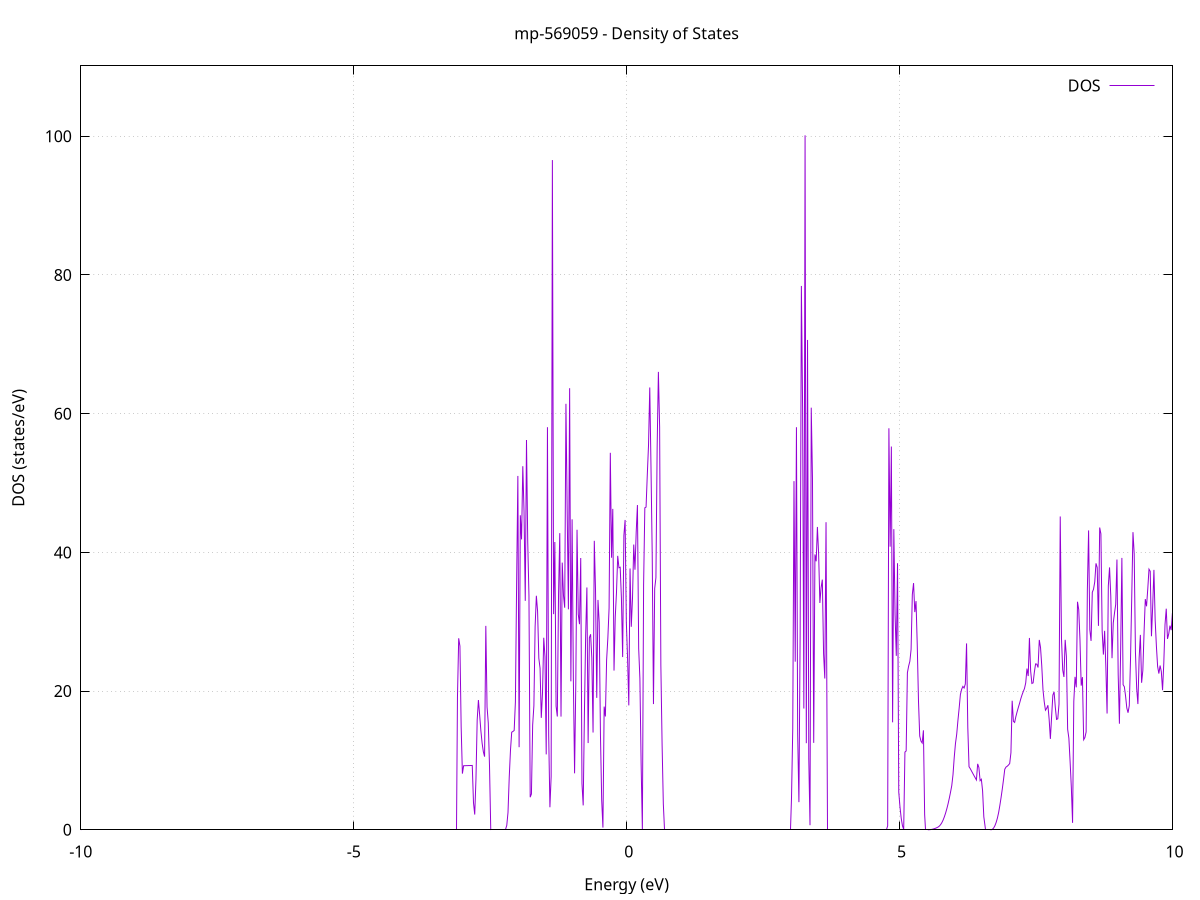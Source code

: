 set title 'mp-569059 - Density of States'
set xlabel 'Energy (eV)'
set ylabel 'DOS (states/eV)'
set grid
set xrange [-10:10]
set yrange [0:110.151]
set xzeroaxis lt -1
set terminal png size 800,600
set output 'mp-569059_dos_gnuplot.png'
plot '-' using 1:2 with lines title 'DOS'
-32.230900 0.000000
-32.208300 0.000000
-32.185700 0.000000
-32.163200 0.000000
-32.140600 0.000000
-32.118000 0.000000
-32.095400 0.000000
-32.072800 0.000000
-32.050300 0.000000
-32.027700 0.000000
-32.005100 0.000000
-31.982500 0.000000
-31.959900 0.000000
-31.937300 0.000000
-31.914800 0.000000
-31.892200 0.000000
-31.869600 0.000000
-31.847000 0.000000
-31.824400 0.000000
-31.801800 0.000000
-31.779300 0.000000
-31.756700 0.000000
-31.734100 0.000000
-31.711500 0.000000
-31.688900 0.000000
-31.666300 0.000000
-31.643800 0.000000
-31.621200 0.000000
-31.598600 0.000000
-31.576000 0.000000
-31.553400 0.000000
-31.530900 0.000000
-31.508300 0.000000
-31.485700 0.000000
-31.463100 0.000000
-31.440500 0.000000
-31.417900 0.000000
-31.395400 0.000000
-31.372800 0.000000
-31.350200 0.000000
-31.327600 0.000000
-31.305000 0.000000
-31.282400 0.000000
-31.259900 0.000000
-31.237300 0.000000
-31.214700 0.000000
-31.192100 0.000000
-31.169500 0.000000
-31.146900 0.000000
-31.124400 0.000000
-31.101800 0.000000
-31.079200 0.000000
-31.056600 0.000000
-31.034000 0.000000
-31.011500 0.000000
-30.988900 0.000000
-30.966300 0.000000
-30.943700 0.000000
-30.921100 0.000000
-30.898500 0.000000
-30.876000 0.000000
-30.853400 0.000000
-30.830800 0.000000
-30.808200 0.000000
-30.785600 0.000000
-30.763000 0.000000
-30.740500 0.000000
-30.717900 0.000000
-30.695300 0.000000
-30.672700 0.000000
-30.650100 0.000000
-30.627500 0.000000
-30.605000 0.000000
-30.582400 0.000000
-30.559800 0.000000
-30.537200 0.000000
-30.514600 0.000000
-30.492100 0.000000
-30.469500 0.000000
-30.446900 0.000000
-30.424300 0.000000
-30.401700 0.000000
-30.379100 0.000000
-30.356600 0.000000
-30.334000 0.000000
-30.311400 0.000000
-30.288800 0.000000
-30.266200 0.000000
-30.243600 0.000000
-30.221100 0.000000
-30.198500 0.000000
-30.175900 1044.304300
-30.153300 0.000000
-30.130700 0.000000
-30.108100 0.000000
-30.085600 0.000000
-30.063000 0.000000
-30.040400 0.000000
-30.017800 0.000000
-29.995200 0.000000
-29.972700 0.000000
-29.950100 0.000000
-29.927500 0.000000
-29.904900 0.000000
-29.882300 0.000000
-29.859700 0.000000
-29.837200 0.000000
-29.814600 0.000000
-29.792000 0.000000
-29.769400 0.000000
-29.746800 0.000000
-29.724200 0.000000
-29.701700 0.000000
-29.679100 0.000000
-29.656500 0.000000
-29.633900 0.000000
-29.611300 0.000000
-29.588800 0.000000
-29.566200 0.000000
-29.543600 0.000000
-29.521000 0.000000
-29.498400 0.000000
-29.475800 0.000000
-29.453300 0.000000
-29.430700 0.000000
-29.408100 0.000000
-29.385500 0.000000
-29.362900 0.000000
-29.340300 0.000000
-29.317800 0.000000
-29.295200 0.000000
-29.272600 0.000000
-29.250000 0.000000
-29.227400 0.000000
-29.204800 0.000000
-29.182300 0.000000
-29.159700 0.000000
-29.137100 0.000000
-29.114500 0.000000
-29.091900 0.000000
-29.069400 0.000000
-29.046800 0.000000
-29.024200 0.000000
-29.001600 0.000000
-28.979000 0.000000
-28.956400 0.000000
-28.933900 0.000000
-28.911300 0.000000
-28.888700 0.000000
-28.866100 0.000000
-28.843500 0.000000
-28.820900 0.000000
-28.798400 0.000000
-28.775800 0.000000
-28.753200 0.000000
-28.730600 0.000000
-28.708000 0.000000
-28.685400 0.000000
-28.662900 0.000000
-28.640300 0.000000
-28.617700 0.000000
-28.595100 0.000000
-28.572500 0.000000
-28.550000 0.000000
-28.527400 0.000000
-28.504800 0.000000
-28.482200 0.000000
-28.459600 0.000000
-28.437000 0.000000
-28.414500 0.000000
-28.391900 0.000000
-28.369300 0.000000
-28.346700 0.000000
-28.324100 0.000000
-28.301500 0.000000
-28.279000 0.000000
-28.256400 0.000000
-28.233800 0.000000
-28.211200 0.000000
-28.188600 0.000000
-28.166000 0.000000
-28.143500 0.000000
-28.120900 0.000000
-28.098300 0.000000
-28.075700 0.000000
-28.053100 0.000000
-28.030600 0.000000
-28.008000 0.000000
-27.985400 0.000000
-27.962800 0.000000
-27.940200 0.000000
-27.917600 0.000000
-27.895100 0.000000
-27.872500 0.000000
-27.849900 0.000000
-27.827300 0.000000
-27.804700 0.000000
-27.782100 0.000000
-27.759600 0.000000
-27.737000 0.000000
-27.714400 0.000000
-27.691800 0.000000
-27.669200 0.000000
-27.646600 0.000000
-27.624100 0.000000
-27.601500 0.000000
-27.578900 0.000000
-27.556300 0.000000
-27.533700 0.000000
-27.511200 0.000000
-27.488600 0.000000
-27.466000 0.000000
-27.443400 0.000000
-27.420800 0.000000
-27.398200 0.000000
-27.375700 0.000000
-27.353100 0.000000
-27.330500 0.000000
-27.307900 0.000000
-27.285300 0.000000
-27.262700 0.000000
-27.240200 0.000000
-27.217600 0.000000
-27.195000 0.000000
-27.172400 0.000000
-27.149800 0.000000
-27.127200 0.000000
-27.104700 0.000000
-27.082100 0.000000
-27.059500 0.000000
-27.036900 0.000000
-27.014300 0.000000
-26.991800 0.000000
-26.969200 0.000000
-26.946600 0.000000
-26.924000 0.000000
-26.901400 0.000000
-26.878800 0.000000
-26.856300 0.000000
-26.833700 0.000000
-26.811100 0.000000
-26.788500 0.000000
-26.765900 0.000000
-26.743300 0.000000
-26.720800 0.000000
-26.698200 0.000000
-26.675600 0.000000
-26.653000 0.000000
-26.630400 0.000000
-26.607800 0.000000
-26.585300 0.000000
-26.562700 0.000000
-26.540100 0.000000
-26.517500 0.000000
-26.494900 0.000000
-26.472400 0.000000
-26.449800 0.000000
-26.427200 0.000000
-26.404600 0.000000
-26.382000 0.000000
-26.359400 0.000000
-26.336900 0.000000
-26.314300 0.000000
-26.291700 0.000000
-26.269100 0.000000
-26.246500 0.000000
-26.223900 0.000000
-26.201400 0.000000
-26.178800 0.000000
-26.156200 0.000000
-26.133600 0.000000
-26.111000 0.000000
-26.088400 0.000000
-26.065900 0.000000
-26.043300 0.000000
-26.020700 0.000000
-25.998100 0.000000
-25.975500 0.000000
-25.953000 0.000000
-25.930400 0.000000
-25.907800 0.000000
-25.885200 0.000000
-25.862600 0.000000
-25.840000 0.000000
-25.817500 0.000000
-25.794900 0.000000
-25.772300 0.000000
-25.749700 0.000000
-25.727100 0.000000
-25.704500 0.000000
-25.682000 0.000000
-25.659400 0.000000
-25.636800 0.000000
-25.614200 0.000000
-25.591600 0.000000
-25.569100 0.000000
-25.546500 0.000000
-25.523900 0.000000
-25.501300 0.000000
-25.478700 0.000000
-25.456100 0.000000
-25.433600 0.000000
-25.411000 0.000000
-25.388400 0.000000
-25.365800 0.000000
-25.343200 0.000000
-25.320600 0.000000
-25.298100 0.000000
-25.275500 0.000000
-25.252900 0.000000
-25.230300 0.000000
-25.207700 0.000000
-25.185100 0.000000
-25.162600 0.000000
-25.140000 0.000000
-25.117400 0.000000
-25.094800 0.000000
-25.072200 0.000000
-25.049700 0.000000
-25.027100 0.000000
-25.004500 0.000000
-24.981900 0.000000
-24.959300 0.000000
-24.936700 0.000000
-24.914200 0.000000
-24.891600 0.000000
-24.869000 0.000000
-24.846400 0.000000
-24.823800 0.000000
-24.801200 0.000000
-24.778700 0.000000
-24.756100 0.000000
-24.733500 0.000000
-24.710900 0.000000
-24.688300 0.000000
-24.665700 0.000000
-24.643200 0.000000
-24.620600 0.000000
-24.598000 0.000000
-24.575400 0.000000
-24.552800 0.000000
-24.530300 0.000000
-24.507700 0.000000
-24.485100 0.000000
-24.462500 0.000000
-24.439900 0.000000
-24.417300 0.000000
-24.394800 0.000000
-24.372200 0.000000
-24.349600 0.000000
-24.327000 0.000000
-24.304400 0.000000
-24.281800 0.000000
-24.259300 0.000000
-24.236700 0.000000
-24.214100 0.000000
-24.191500 0.000000
-24.168900 0.000000
-24.146300 0.000000
-24.123800 0.000000
-24.101200 0.000000
-24.078600 0.000000
-24.056000 0.000000
-24.033400 0.000000
-24.010900 0.000000
-23.988300 0.000000
-23.965700 0.000000
-23.943100 0.000000
-23.920500 0.000000
-23.897900 0.000000
-23.875400 0.000000
-23.852800 0.000000
-23.830200 0.000000
-23.807600 0.000000
-23.785000 0.000000
-23.762400 0.000000
-23.739900 0.000000
-23.717300 0.000000
-23.694700 0.000000
-23.672100 0.000000
-23.649500 0.000000
-23.626900 0.000000
-23.604400 0.000000
-23.581800 0.000000
-23.559200 0.000000
-23.536600 0.000000
-23.514000 0.000000
-23.491500 0.000000
-23.468900 0.000000
-23.446300 0.000000
-23.423700 0.000000
-23.401100 0.000000
-23.378500 0.000000
-23.356000 0.000000
-23.333400 0.000000
-23.310800 0.000000
-23.288200 0.000000
-23.265600 0.000000
-23.243000 0.000000
-23.220500 0.000000
-23.197900 0.000000
-23.175300 0.000000
-23.152700 0.000000
-23.130100 0.000000
-23.107500 0.000000
-23.085000 0.000000
-23.062400 0.000000
-23.039800 0.000000
-23.017200 0.000000
-22.994600 0.000000
-22.972100 0.000000
-22.949500 0.000000
-22.926900 0.000000
-22.904300 0.000000
-22.881700 0.000000
-22.859100 0.000000
-22.836600 0.000000
-22.814000 0.000000
-22.791400 0.000000
-22.768800 0.000000
-22.746200 0.000000
-22.723600 0.000000
-22.701100 0.000000
-22.678500 0.000000
-22.655900 0.000000
-22.633300 0.000000
-22.610700 0.000000
-22.588100 0.000000
-22.565600 0.000000
-22.543000 0.000000
-22.520400 0.000000
-22.497800 0.000000
-22.475200 0.000000
-22.452700 0.000000
-22.430100 0.000000
-22.407500 0.000000
-22.384900 0.000000
-22.362300 0.000000
-22.339700 0.000000
-22.317200 0.000000
-22.294600 0.000000
-22.272000 0.000000
-22.249400 0.000000
-22.226800 0.000000
-22.204200 0.000000
-22.181700 0.000000
-22.159100 0.000000
-22.136500 0.000000
-22.113900 0.000000
-22.091300 0.000000
-22.068700 0.000000
-22.046200 0.000000
-22.023600 0.000000
-22.001000 0.000000
-21.978400 0.000000
-21.955800 0.000000
-21.933300 0.000000
-21.910700 0.000000
-21.888100 0.000000
-21.865500 0.000000
-21.842900 0.000000
-21.820300 0.000000
-21.797800 0.000000
-21.775200 0.000000
-21.752600 0.000000
-21.730000 0.000000
-21.707400 0.000000
-21.684800 0.000000
-21.662300 0.000000
-21.639700 0.000000
-21.617100 0.000000
-21.594500 0.000000
-21.571900 0.000000
-21.549300 0.000000
-21.526800 0.000000
-21.504200 0.000000
-21.481600 0.000000
-21.459000 0.000000
-21.436400 0.000000
-21.413900 0.000000
-21.391300 0.000000
-21.368700 0.000000
-21.346100 0.000000
-21.323500 0.000000
-21.300900 0.000000
-21.278400 0.000000
-21.255800 0.000000
-21.233200 0.000000
-21.210600 0.000000
-21.188000 0.000000
-21.165400 0.000000
-21.142900 0.000000
-21.120300 0.000000
-21.097700 0.000000
-21.075100 0.000000
-21.052500 0.000000
-21.030000 0.000000
-21.007400 0.000000
-20.984800 0.000000
-20.962200 0.000000
-20.939600 0.000000
-20.917000 0.000000
-20.894500 0.000000
-20.871900 0.000000
-20.849300 0.000000
-20.826700 0.000000
-20.804100 0.000000
-20.781500 0.000000
-20.759000 0.000000
-20.736400 0.000000
-20.713800 0.000000
-20.691200 0.000000
-20.668600 0.000000
-20.646000 0.000000
-20.623500 0.000000
-20.600900 0.000000
-20.578300 0.000000
-20.555700 0.000000
-20.533100 0.000000
-20.510600 0.000000
-20.488000 0.000000
-20.465400 0.000000
-20.442800 0.000000
-20.420200 0.000000
-20.397600 0.000000
-20.375100 0.000000
-20.352500 0.000000
-20.329900 0.000000
-20.307300 0.000000
-20.284700 0.000000
-20.262100 0.000000
-20.239600 0.000000
-20.217000 0.000000
-20.194400 0.000000
-20.171800 0.000000
-20.149200 0.000000
-20.126600 0.000000
-20.104100 0.000000
-20.081500 0.000000
-20.058900 0.000000
-20.036300 0.000000
-20.013700 0.000000
-19.991200 0.000000
-19.968600 0.000000
-19.946000 0.000000
-19.923400 0.000000
-19.900800 0.000000
-19.878200 0.000000
-19.855700 0.000000
-19.833100 0.000000
-19.810500 0.000000
-19.787900 0.000000
-19.765300 0.000000
-19.742700 0.000000
-19.720200 0.000000
-19.697600 0.000000
-19.675000 0.000000
-19.652400 0.000000
-19.629800 0.000000
-19.607200 0.000000
-19.584700 0.000000
-19.562100 0.000000
-19.539500 0.000000
-19.516900 0.000000
-19.494300 0.000000
-19.471800 0.000000
-19.449200 0.000000
-19.426600 0.000000
-19.404000 0.000000
-19.381400 0.000000
-19.358800 0.000000
-19.336300 0.000000
-19.313700 0.000000
-19.291100 0.000000
-19.268500 0.000000
-19.245900 0.000000
-19.223300 0.000000
-19.200800 0.000000
-19.178200 0.000000
-19.155600 0.000000
-19.133000 0.000000
-19.110400 0.000000
-19.087800 0.000000
-19.065300 0.000000
-19.042700 0.000000
-19.020100 0.000000
-18.997500 0.000000
-18.974900 0.000000
-18.952400 0.000000
-18.929800 0.000000
-18.907200 0.000000
-18.884600 0.000000
-18.862000 0.000000
-18.839400 0.000000
-18.816900 0.000000
-18.794300 0.000000
-18.771700 0.000000
-18.749100 0.000000
-18.726500 0.000000
-18.703900 0.000000
-18.681400 0.000000
-18.658800 0.000000
-18.636200 0.000000
-18.613600 0.000000
-18.591000 0.000000
-18.568400 0.000000
-18.545900 0.000000
-18.523300 0.000000
-18.500700 0.000000
-18.478100 0.000000
-18.455500 0.000000
-18.433000 0.000000
-18.410400 0.000000
-18.387800 0.000000
-18.365200 0.000000
-18.342600 0.000000
-18.320000 0.000000
-18.297500 0.000000
-18.274900 0.000000
-18.252300 0.000000
-18.229700 0.000000
-18.207100 0.000000
-18.184500 0.000000
-18.162000 0.000000
-18.139400 0.000000
-18.116800 0.000000
-18.094200 0.000000
-18.071600 0.000000
-18.049000 0.000000
-18.026500 0.000000
-18.003900 0.000000
-17.981300 0.000000
-17.958700 0.000000
-17.936100 0.000000
-17.913600 0.000000
-17.891000 0.000000
-17.868400 0.000000
-17.845800 0.000000
-17.823200 0.000000
-17.800600 0.000000
-17.778100 0.000000
-17.755500 0.000000
-17.732900 0.000000
-17.710300 0.000000
-17.687700 0.000000
-17.665100 0.000000
-17.642600 0.000000
-17.620000 0.000000
-17.597400 0.000000
-17.574800 0.000000
-17.552200 0.000000
-17.529600 0.000000
-17.507100 0.000000
-17.484500 0.000000
-17.461900 0.000000
-17.439300 0.000000
-17.416700 0.000000
-17.394200 0.000000
-17.371600 0.000000
-17.349000 0.000000
-17.326400 0.000000
-17.303800 0.000000
-17.281200 0.000000
-17.258700 0.000000
-17.236100 0.000000
-17.213500 0.000000
-17.190900 0.000000
-17.168300 0.000000
-17.145700 0.000000
-17.123200 0.000000
-17.100600 0.000000
-17.078000 0.000000
-17.055400 0.000000
-17.032800 0.000000
-17.010300 0.000000
-16.987700 0.000000
-16.965100 0.000000
-16.942500 0.000000
-16.919900 0.000000
-16.897300 0.000000
-16.874800 0.000000
-16.852200 0.000000
-16.829600 0.000000
-16.807000 0.000000
-16.784400 0.000000
-16.761800 0.000000
-16.739300 0.000000
-16.716700 0.000000
-16.694100 0.000000
-16.671500 0.000000
-16.648900 0.000000
-16.626300 0.000000
-16.603800 0.000000
-16.581200 0.000000
-16.558600 0.000000
-16.536000 0.000000
-16.513400 0.000000
-16.490900 0.000000
-16.468300 0.000000
-16.445700 0.000000
-16.423100 0.000000
-16.400500 0.000000
-16.377900 0.000000
-16.355400 0.000000
-16.332800 0.000000
-16.310200 0.000000
-16.287600 0.000000
-16.265000 0.000000
-16.242400 0.000000
-16.219900 0.000000
-16.197300 0.000000
-16.174700 0.000000
-16.152100 0.000000
-16.129500 0.000000
-16.106900 0.000000
-16.084400 0.000000
-16.061800 0.000000
-16.039200 0.000000
-16.016600 0.000000
-15.994000 0.000000
-15.971500 0.000000
-15.948900 0.000000
-15.926300 0.000000
-15.903700 0.000000
-15.881100 0.000000
-15.858500 0.000000
-15.836000 0.000000
-15.813400 0.000000
-15.790800 0.000000
-15.768200 0.000000
-15.745600 0.000000
-15.723000 0.000000
-15.700500 0.000000
-15.677900 0.000000
-15.655300 0.000000
-15.632700 0.000000
-15.610100 0.000000
-15.587500 0.000000
-15.565000 0.000000
-15.542400 0.000000
-15.519800 0.000000
-15.497200 0.000000
-15.474600 0.000000
-15.452100 0.000000
-15.429500 0.000000
-15.406900 0.000000
-15.384300 0.000000
-15.361700 0.000000
-15.339100 0.000000
-15.316600 0.000000
-15.294000 0.000000
-15.271400 0.000000
-15.248800 0.000000
-15.226200 0.000000
-15.203600 0.000000
-15.181100 0.000000
-15.158500 0.000000
-15.135900 0.000000
-15.113300 0.000000
-15.090700 0.000000
-15.068100 0.000000
-15.045600 0.000000
-15.023000 0.000000
-15.000400 0.000000
-14.977800 0.000000
-14.955200 0.000000
-14.932700 0.000000
-14.910100 0.000000
-14.887500 0.000000
-14.864900 0.000000
-14.842300 0.000000
-14.819700 0.000000
-14.797200 0.000000
-14.774600 0.000000
-14.752000 0.000000
-14.729400 0.000000
-14.706800 0.000000
-14.684200 0.000000
-14.661700 0.000000
-14.639100 0.000000
-14.616500 0.000000
-14.593900 0.000000
-14.571300 0.000000
-14.548700 0.000000
-14.526200 0.000000
-14.503600 0.000000
-14.481000 0.000000
-14.458400 0.000000
-14.435800 0.000000
-14.413300 0.000000
-14.390700 0.000000
-14.368100 0.000000
-14.345500 0.000000
-14.322900 0.000000
-14.300300 0.000000
-14.277800 0.000000
-14.255200 0.000000
-14.232600 0.000000
-14.210000 0.000000
-14.187400 0.000000
-14.164800 0.000000
-14.142300 0.000000
-14.119700 0.000000
-14.097100 0.000000
-14.074500 0.000000
-14.051900 0.000000
-14.029300 0.000000
-14.006800 0.000000
-13.984200 0.000000
-13.961600 0.000000
-13.939000 0.000000
-13.916400 0.000000
-13.893900 0.000000
-13.871300 0.000000
-13.848700 0.000000
-13.826100 0.000000
-13.803500 0.000000
-13.780900 0.000000
-13.758400 0.000000
-13.735800 0.000000
-13.713200 0.000000
-13.690600 0.000000
-13.668000 0.000000
-13.645400 0.000000
-13.622900 0.000000
-13.600300 0.000000
-13.577700 0.000000
-13.555100 0.000000
-13.532500 0.000000
-13.509900 0.000000
-13.487400 0.000000
-13.464800 0.000000
-13.442200 0.000000
-13.419600 0.000000
-13.397000 0.000000
-13.374500 0.000000
-13.351900 0.000000
-13.329300 0.000000
-13.306700 0.000000
-13.284100 0.000000
-13.261500 0.000000
-13.239000 0.000000
-13.216400 0.000000
-13.193800 0.000000
-13.171200 0.000000
-13.148600 0.000000
-13.126000 0.000000
-13.103500 0.000000
-13.080900 0.000000
-13.058300 0.000000
-13.035700 0.000000
-13.013100 0.000000
-12.990500 0.000000
-12.968000 0.000000
-12.945400 0.000000
-12.922800 0.000000
-12.900200 0.000000
-12.877600 0.000000
-12.855100 0.000000
-12.832500 0.000000
-12.809900 0.000000
-12.787300 0.000000
-12.764700 0.000000
-12.742100 0.000000
-12.719600 0.000000
-12.697000 0.000000
-12.674400 0.000000
-12.651800 0.000000
-12.629200 0.000000
-12.606600 0.000000
-12.584100 0.000000
-12.561500 0.000000
-12.538900 0.000000
-12.516300 0.000000
-12.493700 0.000000
-12.471200 0.000000
-12.448600 0.000000
-12.426000 0.000000
-12.403400 0.000000
-12.380800 0.000000
-12.358200 0.000000
-12.335700 0.000000
-12.313100 0.000000
-12.290500 0.000000
-12.267900 0.000000
-12.245300 0.000000
-12.222700 0.000000
-12.200200 0.000000
-12.177600 0.000000
-12.155000 0.000000
-12.132400 0.000000
-12.109800 0.000000
-12.087200 0.000000
-12.064700 0.000000
-12.042100 0.000000
-12.019500 0.000000
-11.996900 0.000000
-11.974300 0.000000
-11.951800 0.000000
-11.929200 0.000000
-11.906600 0.000000
-11.884000 0.000000
-11.861400 0.000000
-11.838800 0.000000
-11.816300 0.000000
-11.793700 0.000000
-11.771100 0.000000
-11.748500 0.000000
-11.725900 0.000000
-11.703300 0.000000
-11.680800 0.000000
-11.658200 0.000000
-11.635600 0.000000
-11.613000 0.000000
-11.590400 0.000000
-11.567800 0.000000
-11.545300 0.000000
-11.522700 0.000000
-11.500100 0.000000
-11.477500 0.000000
-11.454900 0.000000
-11.432400 0.000000
-11.409800 0.000000
-11.387200 1.164900
-11.364600 17.281200
-11.342000 26.460300
-11.319400 26.621600
-11.296900 16.387000
-11.274300 8.038400
-11.251700 10.766800
-11.229100 10.768600
-11.206500 10.771500
-11.183900 10.775600
-11.161400 10.780800
-11.138800 10.787200
-11.116200 10.794700
-11.093600 7.046200
-11.071000 0.000000
-11.048400 10.043500
-11.025900 10.041300
-11.003300 10.039100
-10.980700 10.036900
-10.958100 10.034900
-10.935500 10.032900
-10.913000 10.031000
-10.890400 10.029200
-10.867800 11.419900
-10.845200 24.295100
-10.822600 24.369500
-10.800000 24.469300
-10.777500 109.043100
-10.754900 102.182900
-10.732300 111.201900
-10.709700 0.000000
-10.687100 0.000000
-10.664500 0.000000
-10.642000 0.000000
-10.619400 0.000000
-10.596800 0.000000
-10.574200 0.000000
-10.551600 0.000000
-10.529000 0.000000
-10.506500 0.000000
-10.483900 0.000000
-10.461300 70.340000
-10.438700 45.124100
-10.416100 81.873600
-10.393600 87.873200
-10.371000 230.178700
-10.348400 0.000000
-10.325800 48.783300
-10.303200 120.230300
-10.280600 174.545800
-10.258100 46.446600
-10.235500 0.000000
-10.212900 0.000000
-10.190300 0.000000
-10.167700 0.000000
-10.145100 0.000000
-10.122600 0.000000
-10.100000 0.000000
-10.077400 0.000000
-10.054800 0.000000
-10.032200 0.000000
-10.009600 0.000000
-9.987100 0.000000
-9.964500 0.000000
-9.941900 0.000000
-9.919300 0.000000
-9.896700 0.000000
-9.874200 0.000000
-9.851600 0.000000
-9.829000 0.000000
-9.806400 0.000000
-9.783800 0.000000
-9.761200 0.000000
-9.738700 0.000000
-9.716100 0.000000
-9.693500 0.000000
-9.670900 0.000000
-9.648300 0.000000
-9.625700 0.000000
-9.603200 0.000000
-9.580600 0.000000
-9.558000 0.000000
-9.535400 0.000000
-9.512800 0.000000
-9.490200 0.000000
-9.467700 0.000000
-9.445100 0.000000
-9.422500 0.000000
-9.399900 0.000000
-9.377300 0.000000
-9.354800 0.000000
-9.332200 0.000000
-9.309600 0.000000
-9.287000 0.000000
-9.264400 0.000000
-9.241800 0.000000
-9.219300 0.000000
-9.196700 0.000000
-9.174100 0.000000
-9.151500 0.000000
-9.128900 0.000000
-9.106300 0.000000
-9.083800 0.000000
-9.061200 0.000000
-9.038600 0.000000
-9.016000 0.000000
-8.993400 0.000000
-8.970800 0.000000
-8.948300 0.000000
-8.925700 0.000000
-8.903100 0.000000
-8.880500 0.000000
-8.857900 0.000000
-8.835400 0.000000
-8.812800 0.000000
-8.790200 0.000000
-8.767600 0.000000
-8.745000 0.000000
-8.722400 0.000000
-8.699900 0.000000
-8.677300 0.000000
-8.654700 0.000000
-8.632100 0.000000
-8.609500 0.000000
-8.586900 0.000000
-8.564400 0.000000
-8.541800 0.000000
-8.519200 0.000000
-8.496600 0.000000
-8.474000 0.000000
-8.451500 0.000000
-8.428900 0.000000
-8.406300 0.000000
-8.383700 0.000000
-8.361100 0.000000
-8.338500 0.000000
-8.316000 0.000000
-8.293400 0.000000
-8.270800 0.000000
-8.248200 0.000000
-8.225600 0.000000
-8.203000 0.000000
-8.180500 0.000000
-8.157900 0.000000
-8.135300 0.000000
-8.112700 0.000000
-8.090100 0.000000
-8.067500 0.000000
-8.045000 0.000000
-8.022400 0.000000
-7.999800 0.000000
-7.977200 0.000000
-7.954600 0.000000
-7.932100 0.000000
-7.909500 0.000000
-7.886900 0.000000
-7.864300 0.000000
-7.841700 0.000000
-7.819100 0.000000
-7.796600 0.000000
-7.774000 0.000000
-7.751400 0.000000
-7.728800 0.000000
-7.706200 0.000000
-7.683600 0.000000
-7.661100 0.000000
-7.638500 0.000000
-7.615900 0.000000
-7.593300 0.000000
-7.570700 0.000000
-7.548100 0.000000
-7.525600 0.000000
-7.503000 0.000000
-7.480400 0.000000
-7.457800 0.000000
-7.435200 0.000000
-7.412700 0.000000
-7.390100 0.000000
-7.367500 0.000000
-7.344900 0.000000
-7.322300 0.000000
-7.299700 0.000000
-7.277200 0.000000
-7.254600 0.000000
-7.232000 0.000000
-7.209400 0.000000
-7.186800 0.000000
-7.164200 0.000000
-7.141700 0.000000
-7.119100 0.000000
-7.096500 0.000000
-7.073900 0.000000
-7.051300 0.000000
-7.028700 0.000000
-7.006200 0.000000
-6.983600 0.000000
-6.961000 0.000000
-6.938400 0.000000
-6.915800 0.000000
-6.893300 0.000000
-6.870700 0.000000
-6.848100 0.000000
-6.825500 0.000000
-6.802900 0.000000
-6.780300 0.000000
-6.757800 0.000000
-6.735200 0.000000
-6.712600 0.000000
-6.690000 0.000000
-6.667400 0.000000
-6.644800 0.000000
-6.622300 0.000000
-6.599700 0.000000
-6.577100 0.000000
-6.554500 0.000000
-6.531900 0.000000
-6.509300 0.000000
-6.486800 0.000000
-6.464200 0.000000
-6.441600 0.000000
-6.419000 0.000000
-6.396400 0.000000
-6.373900 0.000000
-6.351300 0.000000
-6.328700 0.000000
-6.306100 0.000000
-6.283500 0.000000
-6.260900 0.000000
-6.238400 0.000000
-6.215800 0.000000
-6.193200 0.000000
-6.170600 0.000000
-6.148000 0.000000
-6.125400 0.000000
-6.102900 0.000000
-6.080300 0.000000
-6.057700 0.000000
-6.035100 0.000000
-6.012500 0.000000
-5.989900 0.000000
-5.967400 0.000000
-5.944800 0.000000
-5.922200 0.000000
-5.899600 0.000000
-5.877000 0.000000
-5.854500 0.000000
-5.831900 0.000000
-5.809300 0.000000
-5.786700 0.000000
-5.764100 0.000000
-5.741500 0.000000
-5.719000 0.000000
-5.696400 0.000000
-5.673800 0.000000
-5.651200 0.000000
-5.628600 0.000000
-5.606000 0.000000
-5.583500 0.000000
-5.560900 0.000000
-5.538300 0.000000
-5.515700 0.000000
-5.493100 0.000000
-5.470500 0.000000
-5.448000 0.000000
-5.425400 0.000000
-5.402800 0.000000
-5.380200 0.000000
-5.357600 0.000000
-5.335100 0.000000
-5.312500 0.000000
-5.289900 0.000000
-5.267300 0.000000
-5.244700 0.000000
-5.222100 0.000000
-5.199600 0.000000
-5.177000 0.000000
-5.154400 0.000000
-5.131800 0.000000
-5.109200 0.000000
-5.086600 0.000000
-5.064100 0.000000
-5.041500 0.000000
-5.018900 0.000000
-4.996300 0.000000
-4.973700 0.000000
-4.951100 0.000000
-4.928600 0.000000
-4.906000 0.000000
-4.883400 0.000000
-4.860800 0.000000
-4.838200 0.000000
-4.815700 0.000000
-4.793100 0.000000
-4.770500 0.000000
-4.747900 0.000000
-4.725300 0.000000
-4.702700 0.000000
-4.680200 0.000000
-4.657600 0.000000
-4.635000 0.000000
-4.612400 0.000000
-4.589800 0.000000
-4.567200 0.000000
-4.544700 0.000000
-4.522100 0.000000
-4.499500 0.000000
-4.476900 0.000000
-4.454300 0.000000
-4.431700 0.000000
-4.409200 0.000000
-4.386600 0.000000
-4.364000 0.000000
-4.341400 0.000000
-4.318800 0.000000
-4.296300 0.000000
-4.273700 0.000000
-4.251100 0.000000
-4.228500 0.000000
-4.205900 0.000000
-4.183300 0.000000
-4.160800 0.000000
-4.138200 0.000000
-4.115600 0.000000
-4.093000 0.000000
-4.070400 0.000000
-4.047800 0.000000
-4.025300 0.000000
-4.002700 0.000000
-3.980100 0.000000
-3.957500 0.000000
-3.934900 0.000000
-3.912400 0.000000
-3.889800 0.000000
-3.867200 0.000000
-3.844600 0.000000
-3.822000 0.000000
-3.799400 0.000000
-3.776900 0.000000
-3.754300 0.000000
-3.731700 0.000000
-3.709100 0.000000
-3.686500 0.000000
-3.663900 0.000000
-3.641400 0.000000
-3.618800 0.000000
-3.596200 0.000000
-3.573600 0.000000
-3.551000 0.000000
-3.528400 0.000000
-3.505900 0.000000
-3.483300 0.000000
-3.460700 0.000000
-3.438100 0.000000
-3.415500 0.000000
-3.393000 0.000000
-3.370400 0.000000
-3.347800 0.000000
-3.325200 0.000000
-3.302600 0.000000
-3.280000 0.000000
-3.257500 0.000000
-3.234900 0.000000
-3.212300 0.000000
-3.189700 0.000000
-3.167100 0.000000
-3.144500 0.000000
-3.122000 0.000000
-3.099400 19.136200
-3.076800 27.613700
-3.054200 26.485200
-3.031600 14.823100
-3.009000 8.096900
-2.986500 9.234800
-2.963900 9.240100
-2.941300 9.245500
-2.918700 9.251000
-2.896100 9.256700
-2.873600 9.262400
-2.851000 9.268300
-2.828400 9.274300
-2.805800 3.904600
-2.783200 2.196600
-2.760600 7.271900
-2.738100 15.837300
-2.715500 18.707900
-2.692900 16.559000
-2.670300 14.253600
-2.647700 12.486900
-2.625100 11.250900
-2.602600 10.545700
-2.580000 29.398000
-2.557400 17.714200
-2.534800 15.394600
-2.512200 9.136200
-2.489600 0.032400
-2.467100 0.000000
-2.444500 0.000000
-2.421900 0.000000
-2.399300 0.000000
-2.376700 0.000000
-2.354200 0.000000
-2.331600 0.000000
-2.309000 0.000000
-2.286400 0.000000
-2.263800 0.000000
-2.241200 0.000000
-2.218700 0.000200
-2.196100 0.634200
-2.173500 2.497900
-2.150900 7.580700
-2.128300 11.436300
-2.105700 14.065800
-2.083200 14.180200
-2.060600 14.311200
-2.038000 18.419400
-2.015400 35.640900
-1.992800 51.023600
-1.970200 11.905700
-1.947700 45.345800
-1.925100 41.870600
-1.902500 52.427200
-1.879900 45.891400
-1.857300 33.004500
-1.834800 56.204100
-1.812200 41.515700
-1.789600 33.769000
-1.767000 4.694900
-1.744400 5.162000
-1.721800 15.108800
-1.699300 17.880700
-1.676700 29.309700
-1.654100 33.739700
-1.631500 31.493900
-1.608900 24.741900
-1.586300 23.292800
-1.563800 16.138700
-1.541200 19.813400
-1.518600 27.685200
-1.496000 24.925200
-1.473400 10.871500
-1.450800 58.053800
-1.428300 13.692600
-1.405700 3.244000
-1.383100 7.674100
-1.360500 96.571800
-1.337900 31.095100
-1.315400 41.493600
-1.292800 17.816700
-1.270200 16.333000
-1.247600 33.924600
-1.225000 42.776000
-1.202400 16.321200
-1.179900 38.527800
-1.157300 33.812100
-1.134700 32.022200
-1.112100 61.420700
-1.089500 46.051000
-1.066900 31.784100
-1.044400 63.668100
-1.021800 21.408200
-0.999200 44.759500
-0.976600 21.970700
-0.954000 8.144500
-0.931400 21.128000
-0.908900 43.265400
-0.886300 31.076900
-0.863700 29.649700
-0.841100 39.190800
-0.818500 6.668100
-0.796000 3.513600
-0.773400 16.876300
-0.750800 28.062900
-0.728200 34.940600
-0.705600 12.500900
-0.683000 27.688300
-0.660500 28.192000
-0.637900 24.780100
-0.615300 14.026800
-0.592700 41.669300
-0.570100 34.512300
-0.547500 19.021100
-0.525000 33.143600
-0.502400 29.888800
-0.479800 13.714800
-0.457200 4.278600
-0.434600 0.313200
-0.412000 17.763800
-0.389500 16.339800
-0.366900 24.485300
-0.344300 27.645300
-0.321700 31.954200
-0.299100 54.354600
-0.276600 39.224400
-0.254000 46.274600
-0.231400 22.956000
-0.208800 30.659000
-0.186200 34.229000
-0.163600 39.504000
-0.141100 37.782400
-0.118500 37.858100
-0.095900 33.453500
-0.073300 24.902600
-0.050700 42.434400
-0.028100 44.670700
-0.005600 29.949300
0.017000 24.761400
0.039600 17.939000
0.062200 37.678000
0.084800 29.270600
0.107300 33.393400
0.129900 41.126500
0.152500 37.502000
0.175100 42.935400
0.197700 46.824300
0.220300 26.153200
0.242800 21.783700
0.265400 9.445100
0.288000 0.000000
0.310600 35.310500
0.333200 46.423500
0.355800 46.529200
0.378300 51.163500
0.400900 55.469800
0.423500 63.778700
0.446100 52.255200
0.468700 39.538400
0.491300 18.125200
0.513800 34.786000
0.536400 36.353900
0.559000 55.166100
0.581600 66.029000
0.604200 58.084900
0.626700 23.730100
0.649300 12.351600
0.671900 3.742400
0.694500 0.000000
0.717100 0.000000
0.739700 0.000000
0.762200 0.000000
0.784800 0.000000
0.807400 0.000000
0.830000 0.000000
0.852600 0.000000
0.875200 0.000000
0.897700 0.000000
0.920300 0.000000
0.942900 0.000000
0.965500 0.000000
0.988100 0.000000
1.010700 0.000000
1.033200 0.000000
1.055800 0.000000
1.078400 0.000000
1.101000 0.000000
1.123600 0.000000
1.146100 0.000000
1.168700 0.000000
1.191300 0.000000
1.213900 0.000000
1.236500 0.000000
1.259100 0.000000
1.281600 0.000000
1.304200 0.000000
1.326800 0.000000
1.349400 0.000000
1.372000 0.000000
1.394600 0.000000
1.417100 0.000000
1.439700 0.000000
1.462300 0.000000
1.484900 0.000000
1.507500 0.000000
1.530100 0.000000
1.552600 0.000000
1.575200 0.000000
1.597800 0.000000
1.620400 0.000000
1.643000 0.000000
1.665500 0.000000
1.688100 0.000000
1.710700 0.000000
1.733300 0.000000
1.755900 0.000000
1.778500 0.000000
1.801000 0.000000
1.823600 0.000000
1.846200 0.000000
1.868800 0.000000
1.891400 0.000000
1.914000 0.000000
1.936500 0.000000
1.959100 0.000000
1.981700 0.000000
2.004300 0.000000
2.026900 0.000000
2.049500 0.000000
2.072000 0.000000
2.094600 0.000000
2.117200 0.000000
2.139800 0.000000
2.162400 0.000000
2.184900 0.000000
2.207500 0.000000
2.230100 0.000000
2.252700 0.000000
2.275300 0.000000
2.297900 0.000000
2.320400 0.000000
2.343000 0.000000
2.365600 0.000000
2.388200 0.000000
2.410800 0.000000
2.433400 0.000000
2.455900 0.000000
2.478500 0.000000
2.501100 0.000000
2.523700 0.000000
2.546300 0.000000
2.568900 0.000000
2.591400 0.000000
2.614000 0.000000
2.636600 0.000000
2.659200 0.000000
2.681800 0.000000
2.704300 0.000000
2.726900 0.000000
2.749500 0.000000
2.772100 0.000000
2.794700 0.000000
2.817300 0.000000
2.839800 0.000000
2.862400 0.000000
2.885000 0.000000
2.907600 0.000000
2.930200 0.000000
2.952800 0.000000
2.975300 0.000000
2.997900 0.000000
3.020500 4.647600
3.043100 14.582300
3.065700 50.268900
3.088300 24.239000
3.110800 58.048600
3.133400 13.731600
3.156000 3.981800
3.178600 28.160800
3.201200 78.416500
3.223700 60.800000
3.246300 17.483800
3.268900 100.137200
3.291500 12.481900
3.314100 70.635900
3.336700 10.282500
3.359200 0.656200
3.381800 60.870300
3.404400 50.719800
3.427000 12.529600
3.449600 39.701100
3.472200 38.712500
3.494700 43.660700
3.517300 39.708700
3.539900 32.705800
3.562500 34.932100
3.585100 36.070700
3.607700 25.394800
3.630200 21.813900
3.652800 44.351500
3.675400 0.000000
3.698000 0.000000
3.720600 0.000000
3.743100 0.000000
3.765700 0.000000
3.788300 0.000000
3.810900 0.000000
3.833500 0.000000
3.856100 0.000000
3.878600 0.000000
3.901200 0.000000
3.923800 0.000000
3.946400 0.000000
3.969000 0.000000
3.991600 0.000000
4.014100 0.000000
4.036700 0.000000
4.059300 0.000000
4.081900 0.000000
4.104500 0.000000
4.127100 0.000000
4.149600 0.000000
4.172200 0.000000
4.194800 0.000000
4.217400 0.000000
4.240000 0.000000
4.262500 0.000000
4.285100 0.000000
4.307700 0.000000
4.330300 0.000000
4.352900 0.000000
4.375500 0.000000
4.398000 0.000000
4.420600 0.000000
4.443200 0.000000
4.465800 0.000000
4.488400 0.000000
4.511000 0.000000
4.533500 0.000000
4.556100 0.000000
4.578700 0.000000
4.601300 0.000000
4.623900 0.000000
4.646400 0.000000
4.669000 0.000000
4.691600 0.000000
4.714200 0.000000
4.736800 0.000000
4.759400 0.000000
4.781900 0.563800
4.804500 57.899900
4.827100 40.823800
4.849700 55.259500
4.872300 15.491000
4.894900 43.346300
4.917400 31.077300
4.940000 25.080600
4.962600 38.442600
4.985200 5.434000
5.007800 3.267700
5.030400 1.649400
5.052900 0.578900
5.075500 0.056400
5.098100 11.202200
5.120700 11.366000
5.143300 22.640000
5.165800 23.597600
5.188400 24.292900
5.211000 26.000000
5.233600 33.918200
5.256200 35.572100
5.278800 31.390900
5.301300 32.972400
5.323900 26.644100
5.346500 18.577800
5.369100 13.519200
5.391700 12.795300
5.414300 12.511200
5.436800 14.340900
5.459400 2.186100
5.482000 0.000000
5.504600 0.000000
5.527200 0.000700
5.549800 0.010700
5.572300 0.032100
5.594900 0.065100
5.617500 0.109600
5.640100 0.165600
5.662700 0.233200
5.685200 0.312300
5.707800 0.404800
5.730400 0.546700
5.753000 0.754600
5.775600 1.041400
5.798200 1.412900
5.820700 1.869200
5.843300 2.410200
5.865900 3.036200
5.888500 3.747600
5.911100 4.544300
5.933700 5.425100
5.956200 6.371600
5.978800 7.944500
6.001400 10.430000
6.024000 12.440000
6.046600 13.773700
6.069200 15.768800
6.091700 17.546200
6.114300 19.509100
6.136900 20.250000
6.159500 20.671500
6.182100 20.446700
6.204600 21.017400
6.227200 26.872200
6.249800 14.780200
6.272400 9.093100
6.295000 8.817400
6.317600 8.482100
6.340100 8.151300
6.362700 7.824800
6.385300 7.502700
6.407900 7.185000
6.430500 9.504800
6.453100 8.976700
6.475600 7.079300
6.498200 7.284500
6.520800 5.635800
6.543400 1.868500
6.566000 0.000000
6.588600 0.000000
6.611100 0.000000
6.633700 0.000000
6.656300 0.000000
6.678900 0.000700
6.701500 0.072700
6.724000 0.263600
6.746600 0.587900
6.769200 1.057000
6.791800 1.670900
6.814400 2.469700
6.837000 3.503500
6.859500 4.646600
6.882100 5.899000
6.904700 7.260600
6.927300 8.731500
6.949900 9.041300
6.972500 9.163100
6.995000 9.334000
7.017600 9.553700
7.040200 11.113300
7.062800 18.601400
7.085400 15.638300
7.108000 15.477600
7.130500 16.323100
7.153100 17.007100
7.175700 17.638700
7.198300 18.237300
7.220900 18.887000
7.243400 19.446800
7.266000 19.932400
7.288600 20.372800
7.311200 21.187400
7.333800 23.243700
7.356400 22.169400
7.378900 27.656700
7.401500 22.873900
7.424100 21.097500
7.446700 21.184900
7.469300 22.735600
7.491900 23.919200
7.514400 23.881900
7.537000 23.399000
7.559600 27.376600
7.582200 26.291100
7.604800 23.661400
7.627400 20.195300
7.649900 18.473000
7.672500 17.243300
7.695100 17.504600
7.717700 17.955100
7.740300 15.915900
7.762800 13.098900
7.785400 16.322600
7.808000 19.419600
7.830600 19.891800
7.853200 17.647800
7.875800 15.913500
7.898300 15.999800
7.920900 18.109600
7.943500 45.174500
7.966100 27.565600
7.988700 23.040400
8.011300 22.034600
8.033800 27.389300
8.056400 24.987600
8.079000 14.498200
8.101600 13.207700
8.124200 9.813100
8.146800 6.104400
8.169300 1.000400
8.191900 18.515600
8.214500 22.049300
8.237100 20.540200
8.259700 32.878100
8.282200 31.739200
8.304800 27.451300
8.327400 20.783100
8.350000 22.010000
8.372600 12.984800
8.395200 13.294000
8.417700 14.101500
8.440300 34.586500
8.462900 43.164900
8.485500 28.835200
8.508100 27.236900
8.530700 34.242000
8.553200 34.689100
8.575800 35.751500
8.598400 38.416200
8.621000 37.808300
8.643600 29.406300
8.666100 43.582800
8.688700 42.665400
8.711300 28.662000
8.733900 25.267400
8.756500 28.690400
8.779100 23.516500
8.801600 16.764500
8.824200 35.158900
8.846800 37.834200
8.869400 33.685500
8.892000 24.746400
8.914600 29.815700
8.937100 31.228600
8.959700 32.494000
8.982300 38.962400
9.004900 22.454200
9.027500 15.292500
9.050100 25.926100
9.072600 39.202200
9.095200 20.918100
9.117800 20.620700
9.140400 19.273900
9.163000 17.558900
9.185500 16.876700
9.208100 17.901600
9.230700 24.540800
9.253300 33.562400
9.275900 42.918400
9.298500 39.793300
9.321000 25.661100
9.343600 20.401700
9.366200 18.131500
9.388800 24.751700
9.411400 28.102000
9.434000 21.198100
9.456500 22.964200
9.479100 28.490700
9.501700 33.262200
9.524300 32.225200
9.546900 34.724500
9.569500 37.574400
9.592000 37.271100
9.614600 27.909000
9.637200 32.276600
9.659800 37.476800
9.682400 30.225200
9.704900 26.499000
9.727500 23.551700
9.750100 22.526300
9.772700 23.685100
9.795300 22.805300
9.817900 20.126900
9.840400 23.990600
9.863000 29.594600
9.885600 31.876000
9.908200 27.523900
9.930800 28.235200
9.953400 29.436700
9.975900 28.786000
9.998500 31.262400
10.021100 30.312900
10.043700 31.078600
10.066300 24.091700
10.088900 24.661100
10.111400 24.759800
10.134000 26.748900
10.156600 28.940000
10.179200 30.496100
10.201800 29.223100
10.224300 29.731900
10.246900 29.367600
10.269500 28.448300
10.292100 27.283700
10.314700 25.567400
10.337300 23.274400
10.359800 21.250400
10.382400 20.235500
10.405000 18.894100
10.427600 16.140500
10.450200 13.848600
10.472800 12.180800
10.495300 10.859000
10.517900 9.800900
10.540500 8.663900
10.563100 6.656200
10.585700 4.966800
10.608300 3.511400
10.630800 2.307900
10.653400 1.890200
10.676000 1.514400
10.698600 1.180600
10.721200 0.888800
10.743700 0.639000
10.766300 0.431100
10.788900 0.265200
10.811500 0.141300
10.834100 0.059400
10.856700 0.015900
10.879200 0.000100
10.901800 0.000000
10.924400 0.000000
10.947000 0.000000
10.969600 0.000000
10.992200 0.000000
11.014700 0.000000
11.037300 0.000000
11.059900 0.000000
11.082500 0.000000
11.105100 0.000000
11.127700 0.000000
11.150200 0.000000
11.172800 0.000000
11.195400 0.000000
11.218000 0.000000
11.240600 0.000000
11.263100 0.000000
11.285700 0.000000
11.308300 0.000000
11.330900 0.000000
11.353500 0.000000
11.376100 0.000000
11.398600 0.000000
11.421200 0.000000
11.443800 0.000000
11.466400 0.000000
11.489000 0.000000
11.511600 0.000000
11.534100 0.000000
11.556700 0.000000
11.579300 0.000000
11.601900 0.000000
11.624500 0.000000
11.647100 0.000000
11.669600 0.000000
11.692200 0.000000
11.714800 0.000000
11.737400 0.000000
11.760000 0.000000
11.782500 0.000000
11.805100 0.000000
11.827700 0.000000
11.850300 0.000000
11.872900 0.000000
11.895500 0.000000
11.918000 0.000000
11.940600 0.000000
11.963200 0.000000
11.985800 0.000000
12.008400 0.000000
12.031000 0.000000
12.053500 0.000000
12.076100 0.000000
12.098700 0.000000
12.121300 0.000000
12.143900 0.000000
12.166500 0.000000
12.189000 0.000000
12.211600 0.000000
12.234200 0.000000
12.256800 0.000000
12.279400 0.000000
12.301900 0.000000
12.324500 0.000000
12.347100 0.000000
12.369700 0.000000
12.392300 0.000000
12.414900 0.000000
12.437400 0.000000
12.460000 0.000000
12.482600 0.000000
12.505200 0.000000
12.527800 0.000000
12.550400 0.000000
12.572900 0.000000
12.595500 0.000000
12.618100 0.000000
12.640700 0.000000
12.663300 0.000000
12.685900 0.000000
12.708400 0.000000
12.731000 0.000000
12.753600 0.000000
12.776200 0.000000
12.798800 0.000000
12.821300 0.000000
12.843900 0.000000
12.866500 0.000000
12.889100 0.000000
12.911700 0.000000
12.934300 0.000000
e
